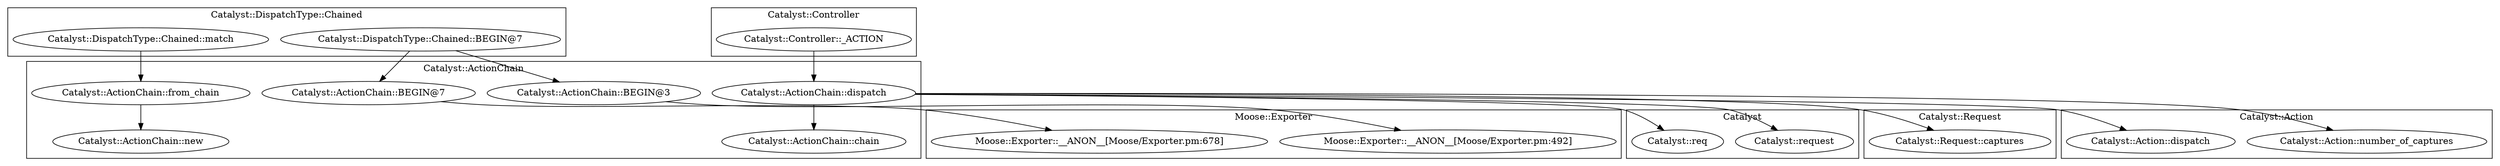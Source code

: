 digraph {
graph [overlap=false]
subgraph cluster_Catalyst {
	label="Catalyst";
	"Catalyst::request";
	"Catalyst::req";
}
subgraph cluster_Catalyst_ActionChain {
	label="Catalyst::ActionChain";
	"Catalyst::ActionChain::new";
	"Catalyst::ActionChain::BEGIN@3";
	"Catalyst::ActionChain::BEGIN@7";
	"Catalyst::ActionChain::dispatch";
	"Catalyst::ActionChain::from_chain";
	"Catalyst::ActionChain::chain";
}
subgraph cluster_Catalyst_Request {
	label="Catalyst::Request";
	"Catalyst::Request::captures";
}
subgraph cluster_Catalyst_Action {
	label="Catalyst::Action";
	"Catalyst::Action::number_of_captures";
	"Catalyst::Action::dispatch";
}
subgraph cluster_Catalyst_DispatchType_Chained {
	label="Catalyst::DispatchType::Chained";
	"Catalyst::DispatchType::Chained::match";
	"Catalyst::DispatchType::Chained::BEGIN@7";
}
subgraph cluster_Catalyst_Controller {
	label="Catalyst::Controller";
	"Catalyst::Controller::_ACTION";
}
subgraph cluster_Moose_Exporter {
	label="Moose::Exporter";
	"Moose::Exporter::__ANON__[Moose/Exporter.pm:492]";
	"Moose::Exporter::__ANON__[Moose/Exporter.pm:678]";
}
"Catalyst::ActionChain::dispatch" -> "Catalyst::ActionChain::chain";
"Catalyst::Controller::_ACTION" -> "Catalyst::ActionChain::dispatch";
"Catalyst::ActionChain::dispatch" -> "Catalyst::Action::number_of_captures";
"Catalyst::ActionChain::dispatch" -> "Catalyst::request";
"Catalyst::DispatchType::Chained::BEGIN@7" -> "Catalyst::ActionChain::BEGIN@3";
"Catalyst::ActionChain::dispatch" -> "Catalyst::Action::dispatch";
"Catalyst::ActionChain::BEGIN@7" -> "Moose::Exporter::__ANON__[Moose/Exporter.pm:678]";
"Catalyst::ActionChain::BEGIN@3" -> "Moose::Exporter::__ANON__[Moose/Exporter.pm:492]";
"Catalyst::DispatchType::Chained::BEGIN@7" -> "Catalyst::ActionChain::BEGIN@7";
"Catalyst::DispatchType::Chained::match" -> "Catalyst::ActionChain::from_chain";
"Catalyst::ActionChain::from_chain" -> "Catalyst::ActionChain::new";
"Catalyst::ActionChain::dispatch" -> "Catalyst::Request::captures";
"Catalyst::ActionChain::dispatch" -> "Catalyst::req";
}
